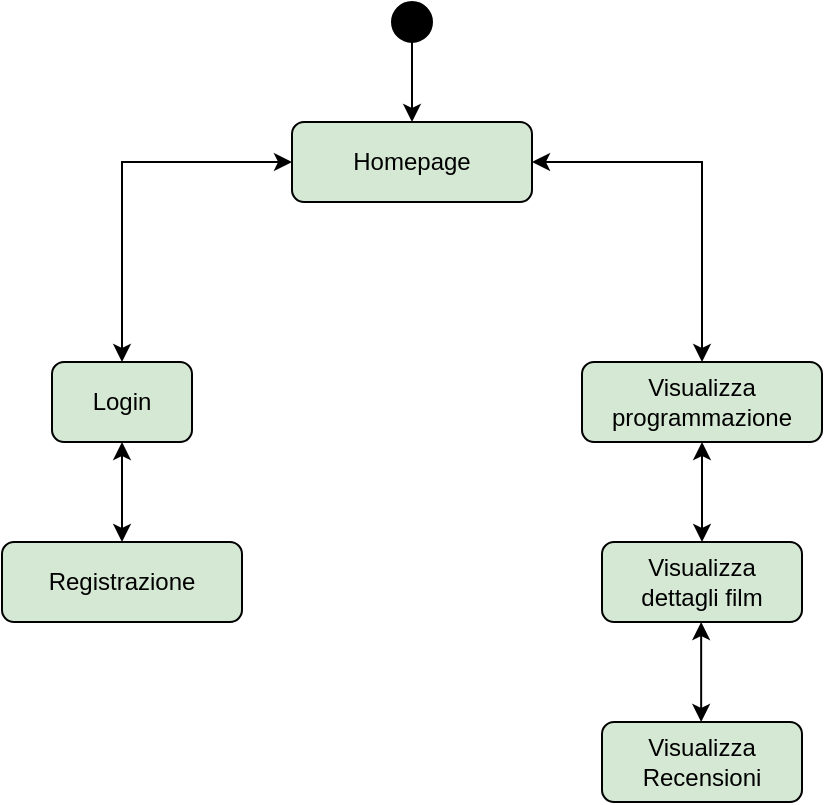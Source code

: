 <mxfile version="16.2.1" type="device" pages="3"><diagram id="CbdEWeGtwxo6uZdaLLJr" name="Ospite"><mxGraphModel dx="1185" dy="635" grid="1" gridSize="10" guides="1" tooltips="1" connect="1" arrows="1" fold="1" page="1" pageScale="1" pageWidth="1169" pageHeight="827" math="0" shadow="0"><root><mxCell id="0"/><mxCell id="1" parent="0"/><mxCell id="lB6pXq72lqLKauyl2foC-2" value="" style="ellipse;whiteSpace=wrap;html=1;aspect=fixed;fillColor=#000000;" vertex="1" parent="1"><mxGeometry x="575" y="60" width="20" height="20" as="geometry"/></mxCell><mxCell id="lB6pXq72lqLKauyl2foC-3" value="" style="endArrow=classic;html=1;rounded=0;exitX=0.5;exitY=1;exitDx=0;exitDy=0;entryX=0.5;entryY=0;entryDx=0;entryDy=0;" edge="1" parent="1" source="lB6pXq72lqLKauyl2foC-2" target="lB6pXq72lqLKauyl2foC-4"><mxGeometry width="50" height="50" relative="1" as="geometry"><mxPoint x="520" y="240" as="sourcePoint"/><mxPoint x="570" y="120" as="targetPoint"/></mxGeometry></mxCell><mxCell id="lB6pXq72lqLKauyl2foC-4" value="Homepage" style="rounded=1;whiteSpace=wrap;html=1;fillColor=#d5e8d4;strokeColor=#000000;" vertex="1" parent="1"><mxGeometry x="525" y="120" width="120" height="40" as="geometry"/></mxCell><mxCell id="lB6pXq72lqLKauyl2foC-6" value="Login" style="rounded=1;whiteSpace=wrap;html=1;fillColor=#d5e8d4;strokeColor=#000000;" vertex="1" parent="1"><mxGeometry x="405" y="240" width="70" height="40" as="geometry"/></mxCell><mxCell id="lB6pXq72lqLKauyl2foC-7" value="Registrazione" style="rounded=1;whiteSpace=wrap;html=1;fillColor=#d5e8d4;strokeColor=#000000;" vertex="1" parent="1"><mxGeometry x="380" y="330" width="120" height="40" as="geometry"/></mxCell><mxCell id="lB6pXq72lqLKauyl2foC-10" value="Visualizza&lt;br&gt;dettagli film" style="rounded=1;whiteSpace=wrap;html=1;fillColor=#d5e8d4;strokeColor=#000000;" vertex="1" parent="1"><mxGeometry x="680" y="330" width="100" height="40" as="geometry"/></mxCell><mxCell id="lB6pXq72lqLKauyl2foC-12" value="Visualizza&lt;br&gt;programmazione" style="rounded=1;whiteSpace=wrap;html=1;fillColor=#d5e8d4;strokeColor=#000000;" vertex="1" parent="1"><mxGeometry x="670" y="240" width="120" height="40" as="geometry"/></mxCell><mxCell id="lB6pXq72lqLKauyl2foC-13" value="" style="endArrow=classic;startArrow=classic;html=1;rounded=0;exitX=0.5;exitY=0;exitDx=0;exitDy=0;entryX=0;entryY=0.5;entryDx=0;entryDy=0;" edge="1" parent="1" source="lB6pXq72lqLKauyl2foC-6" target="lB6pXq72lqLKauyl2foC-4"><mxGeometry width="50" height="50" relative="1" as="geometry"><mxPoint x="300" y="180" as="sourcePoint"/><mxPoint x="350" y="130" as="targetPoint"/><Array as="points"><mxPoint x="440" y="140"/></Array></mxGeometry></mxCell><mxCell id="lB6pXq72lqLKauyl2foC-15" value="" style="endArrow=classic;startArrow=classic;html=1;rounded=0;entryX=0.5;entryY=0;entryDx=0;entryDy=0;exitX=0.5;exitY=1;exitDx=0;exitDy=0;" edge="1" parent="1" source="lB6pXq72lqLKauyl2foC-6" target="lB6pXq72lqLKauyl2foC-7"><mxGeometry width="50" height="50" relative="1" as="geometry"><mxPoint x="441" y="370" as="sourcePoint"/><mxPoint x="502" y="290" as="targetPoint"/></mxGeometry></mxCell><mxCell id="lB6pXq72lqLKauyl2foC-16" value="" style="endArrow=classic;startArrow=classic;html=1;rounded=0;entryX=1;entryY=0.5;entryDx=0;entryDy=0;exitX=0.5;exitY=0;exitDx=0;exitDy=0;" edge="1" parent="1" source="lB6pXq72lqLKauyl2foC-12" target="lB6pXq72lqLKauyl2foC-4"><mxGeometry width="50" height="50" relative="1" as="geometry"><mxPoint x="474" y="250" as="sourcePoint"/><mxPoint x="535" y="170" as="targetPoint"/><Array as="points"><mxPoint x="730" y="140"/></Array></mxGeometry></mxCell><mxCell id="lB6pXq72lqLKauyl2foC-18" value="" style="endArrow=classic;startArrow=classic;html=1;rounded=0;exitX=0.5;exitY=1;exitDx=0;exitDy=0;" edge="1" parent="1" source="lB6pXq72lqLKauyl2foC-12" target="lB6pXq72lqLKauyl2foC-10"><mxGeometry width="50" height="50" relative="1" as="geometry"><mxPoint x="815" y="360" as="sourcePoint"/><mxPoint x="815" y="280" as="targetPoint"/></mxGeometry></mxCell><mxCell id="V9rH7io3aDWyQeXeW85i-1" value="Visualizza&lt;br&gt;Recensioni" style="rounded=1;whiteSpace=wrap;html=1;fillColor=#d5e8d4;strokeColor=#000000;" vertex="1" parent="1"><mxGeometry x="680" y="420" width="100" height="40" as="geometry"/></mxCell><mxCell id="V9rH7io3aDWyQeXeW85i-2" value="" style="endArrow=classic;startArrow=classic;html=1;rounded=0;exitX=0.5;exitY=1;exitDx=0;exitDy=0;" edge="1" parent="1"><mxGeometry width="50" height="50" relative="1" as="geometry"><mxPoint x="729.58" y="370" as="sourcePoint"/><mxPoint x="729.58" y="420" as="targetPoint"/></mxGeometry></mxCell></root></mxGraphModel></diagram><diagram id="Kiyuhu_yHmTC3FVx9X9e" name="Utente Registrato"><mxGraphModel dx="1185" dy="635" grid="1" gridSize="10" guides="1" tooltips="1" connect="1" arrows="1" fold="1" page="1" pageScale="1" pageWidth="1169" pageHeight="827" math="0" shadow="0"><root><mxCell id="Mh5hXUiR_Q6vXdxHfkgn-0"/><mxCell id="Mh5hXUiR_Q6vXdxHfkgn-1" parent="Mh5hXUiR_Q6vXdxHfkgn-0"/><mxCell id="cMcAJPGFJmM5-a3N6a-0-0" value="" style="ellipse;whiteSpace=wrap;html=1;aspect=fixed;fillColor=#000000;" vertex="1" parent="Mh5hXUiR_Q6vXdxHfkgn-1"><mxGeometry x="305" y="60" width="20" height="20" as="geometry"/></mxCell><mxCell id="cMcAJPGFJmM5-a3N6a-0-1" value="" style="endArrow=classic;html=1;rounded=0;exitX=0.5;exitY=1;exitDx=0;exitDy=0;entryX=0.5;entryY=0;entryDx=0;entryDy=0;" edge="1" parent="Mh5hXUiR_Q6vXdxHfkgn-1" source="cMcAJPGFJmM5-a3N6a-0-0" target="cMcAJPGFJmM5-a3N6a-0-2"><mxGeometry width="50" height="50" relative="1" as="geometry"><mxPoint x="250" y="240" as="sourcePoint"/><mxPoint x="300" y="120" as="targetPoint"/></mxGeometry></mxCell><mxCell id="cMcAJPGFJmM5-a3N6a-0-2" value="Homepage" style="rounded=1;whiteSpace=wrap;html=1;fillColor=#d5e8d4;strokeColor=#000000;" vertex="1" parent="Mh5hXUiR_Q6vXdxHfkgn-1"><mxGeometry x="255" y="120" width="120" height="40" as="geometry"/></mxCell><mxCell id="cMcAJPGFJmM5-a3N6a-0-3" value="" style="endArrow=classic;startArrow=classic;html=1;rounded=0;entryX=0.5;entryY=1;entryDx=0;entryDy=0;startFill=1;exitX=0.5;exitY=0;exitDx=0;exitDy=0;" edge="1" parent="Mh5hXUiR_Q6vXdxHfkgn-1" source="cMcAJPGFJmM5-a3N6a-0-4" target="cMcAJPGFJmM5-a3N6a-0-2"><mxGeometry width="50" height="50" relative="1" as="geometry"><mxPoint x="315" y="320" as="sourcePoint"/><mxPoint x="329.5" y="190" as="targetPoint"/></mxGeometry></mxCell><mxCell id="cMcAJPGFJmM5-a3N6a-0-4" value="Area&lt;br&gt;Profilo" style="rounded=1;whiteSpace=wrap;html=1;fillColor=#d5e8d4;strokeColor=#000000;" vertex="1" parent="Mh5hXUiR_Q6vXdxHfkgn-1"><mxGeometry x="280" y="220" width="70" height="40" as="geometry"/></mxCell><mxCell id="cMcAJPGFJmM5-a3N6a-0-5" value="" style="endArrow=classic;startArrow=classic;html=1;rounded=0;entryX=0;entryY=0.5;entryDx=0;entryDy=0;startFill=1;exitX=0.5;exitY=0;exitDx=0;exitDy=0;" edge="1" parent="Mh5hXUiR_Q6vXdxHfkgn-1" source="cMcAJPGFJmM5-a3N6a-0-8" target="cMcAJPGFJmM5-a3N6a-0-2"><mxGeometry width="50" height="50" relative="1" as="geometry"><mxPoint x="395" y="230" as="sourcePoint"/><mxPoint x="385" y="170.0" as="targetPoint"/><Array as="points"><mxPoint x="85" y="140"/></Array></mxGeometry></mxCell><mxCell id="cMcAJPGFJmM5-a3N6a-0-6" value="Visualizza&lt;br&gt;programmazione" style="rounded=1;whiteSpace=wrap;html=1;fillColor=#d5e8d4;strokeColor=#000000;" vertex="1" parent="Mh5hXUiR_Q6vXdxHfkgn-1"><mxGeometry x="520" y="215" width="120" height="40" as="geometry"/></mxCell><mxCell id="cMcAJPGFJmM5-a3N6a-0-7" value="" style="endArrow=classic;startArrow=classic;html=1;rounded=0;entryX=1;entryY=0.5;entryDx=0;entryDy=0;exitX=0.5;exitY=0;exitDx=0;exitDy=0;" edge="1" parent="Mh5hXUiR_Q6vXdxHfkgn-1" source="cMcAJPGFJmM5-a3N6a-0-6" target="cMcAJPGFJmM5-a3N6a-0-2"><mxGeometry width="50" height="50" relative="1" as="geometry"><mxPoint x="307" y="230" as="sourcePoint"/><mxPoint x="478" y="140" as="targetPoint"/><Array as="points"><mxPoint x="580" y="140"/></Array></mxGeometry></mxCell><mxCell id="cMcAJPGFJmM5-a3N6a-0-8" value="Logout" style="rounded=1;whiteSpace=wrap;html=1;fillColor=#d5e8d4;strokeColor=#000000;" vertex="1" parent="Mh5hXUiR_Q6vXdxHfkgn-1"><mxGeometry x="50" y="225" width="70" height="30" as="geometry"/></mxCell><mxCell id="cMcAJPGFJmM5-a3N6a-0-9" value="Visualizza&lt;br&gt;storico ordini" style="rounded=1;whiteSpace=wrap;html=1;fillColor=#d5e8d4;strokeColor=#000000;" vertex="1" parent="Mh5hXUiR_Q6vXdxHfkgn-1"><mxGeometry x="142.5" y="330" width="105" height="50" as="geometry"/></mxCell><mxCell id="cMcAJPGFJmM5-a3N6a-0-10" value="Modifica&lt;br&gt;Dati&lt;br&gt;Profilo" style="rounded=1;whiteSpace=wrap;html=1;fillColor=#d5e8d4;strokeColor=#000000;" vertex="1" parent="Mh5hXUiR_Q6vXdxHfkgn-1"><mxGeometry x="280" y="330" width="70" height="50" as="geometry"/></mxCell><mxCell id="cMcAJPGFJmM5-a3N6a-0-11" value="Visualizza&lt;br&gt;dati profilo" style="rounded=1;whiteSpace=wrap;html=1;fillColor=#d5e8d4;strokeColor=#000000;" vertex="1" parent="Mh5hXUiR_Q6vXdxHfkgn-1"><mxGeometry x="382" y="330" width="105" height="50" as="geometry"/></mxCell><mxCell id="4io2-yYRXDUQYypinleV-0" value="" style="endArrow=classic;startArrow=classic;html=1;rounded=0;exitX=0.5;exitY=1;exitDx=0;exitDy=0;entryX=0.5;entryY=0;entryDx=0;entryDy=0;" edge="1" parent="Mh5hXUiR_Q6vXdxHfkgn-1" source="cMcAJPGFJmM5-a3N6a-0-4" target="cMcAJPGFJmM5-a3N6a-0-10"><mxGeometry width="50" height="50" relative="1" as="geometry"><mxPoint x="254.6" y="260" as="sourcePoint"/><mxPoint x="254.6" y="310" as="targetPoint"/><Array as="points"/></mxGeometry></mxCell><mxCell id="4io2-yYRXDUQYypinleV-1" value="" style="endArrow=classic;startArrow=none;html=1;rounded=0;entryX=0.5;entryY=0;entryDx=0;entryDy=0;startFill=0;" edge="1" parent="Mh5hXUiR_Q6vXdxHfkgn-1" target="cMcAJPGFJmM5-a3N6a-0-11"><mxGeometry width="50" height="50" relative="1" as="geometry"><mxPoint x="304" y="300" as="sourcePoint"/><mxPoint x="304.41" y="330" as="targetPoint"/><Array as="points"><mxPoint x="434" y="300"/></Array></mxGeometry></mxCell><mxCell id="4io2-yYRXDUQYypinleV-2" value="" style="endArrow=classic;startArrow=none;html=1;rounded=0;entryX=0.5;entryY=0;entryDx=0;entryDy=0;startFill=0;" edge="1" parent="Mh5hXUiR_Q6vXdxHfkgn-1" target="cMcAJPGFJmM5-a3N6a-0-9"><mxGeometry width="50" height="50" relative="1" as="geometry"><mxPoint x="304.41" y="300" as="sourcePoint"/><mxPoint x="174.41" y="330" as="targetPoint"/><Array as="points"><mxPoint x="195" y="300"/></Array></mxGeometry></mxCell><mxCell id="4io2-yYRXDUQYypinleV-3" value="Visualizza&lt;br&gt;dettagli film" style="rounded=1;whiteSpace=wrap;html=1;fillColor=#d5e8d4;strokeColor=#000000;" vertex="1" parent="Mh5hXUiR_Q6vXdxHfkgn-1"><mxGeometry x="530" y="335" width="100" height="40" as="geometry"/></mxCell><mxCell id="4io2-yYRXDUQYypinleV-5" value="" style="endArrow=classic;startArrow=classic;html=1;rounded=0;exitX=0.5;exitY=1;exitDx=0;exitDy=0;entryX=0.5;entryY=0;entryDx=0;entryDy=0;" edge="1" parent="Mh5hXUiR_Q6vXdxHfkgn-1" target="4io2-yYRXDUQYypinleV-3"><mxGeometry width="50" height="50" relative="1" as="geometry"><mxPoint x="579.5" y="255" as="sourcePoint"/><mxPoint x="579.5" y="325" as="targetPoint"/><Array as="points"/></mxGeometry></mxCell><mxCell id="4io2-yYRXDUQYypinleV-6" value="Area Recensioni" style="rounded=1;whiteSpace=wrap;html=1;fillColor=#d5e8d4;strokeColor=#000000;" vertex="1" parent="Mh5hXUiR_Q6vXdxHfkgn-1"><mxGeometry x="790" y="440" width="100" height="40" as="geometry"/></mxCell><mxCell id="4io2-yYRXDUQYypinleV-7" value="Visualizza Spettacoli" style="rounded=1;whiteSpace=wrap;html=1;fillColor=#d5e8d4;strokeColor=#000000;" vertex="1" parent="Mh5hXUiR_Q6vXdxHfkgn-1"><mxGeometry x="530" y="440" width="100" height="40" as="geometry"/></mxCell><mxCell id="4io2-yYRXDUQYypinleV-8" value="Acquisto&lt;br&gt;Biglietto" style="rounded=1;whiteSpace=wrap;html=1;fillColor=#d5e8d4;strokeColor=#000000;" vertex="1" parent="Mh5hXUiR_Q6vXdxHfkgn-1"><mxGeometry x="530" y="545" width="100" height="40" as="geometry"/></mxCell><mxCell id="4io2-yYRXDUQYypinleV-9" value="" style="endArrow=classic;startArrow=classic;html=1;rounded=0;entryX=0.5;entryY=0;entryDx=0;entryDy=0;" edge="1" parent="Mh5hXUiR_Q6vXdxHfkgn-1" source="4io2-yYRXDUQYypinleV-3" target="4io2-yYRXDUQYypinleV-7"><mxGeometry width="50" height="50" relative="1" as="geometry"><mxPoint x="580" y="380" as="sourcePoint"/><mxPoint x="580.25" y="430" as="targetPoint"/><Array as="points"/></mxGeometry></mxCell><mxCell id="4io2-yYRXDUQYypinleV-10" value="" style="endArrow=classic;startArrow=none;html=1;rounded=0;entryX=0.5;entryY=0;entryDx=0;entryDy=0;startFill=0;" edge="1" parent="Mh5hXUiR_Q6vXdxHfkgn-1" target="4io2-yYRXDUQYypinleV-6"><mxGeometry width="50" height="50" relative="1" as="geometry"><mxPoint x="580" y="410" as="sourcePoint"/><mxPoint x="699.75" y="440" as="targetPoint"/><Array as="points"><mxPoint x="840" y="410"/></Array></mxGeometry></mxCell><mxCell id="4io2-yYRXDUQYypinleV-12" value="Aggiunta&lt;br&gt;recensione" style="rounded=1;whiteSpace=wrap;html=1;fillColor=#d5e8d4;strokeColor=#000000;" vertex="1" parent="Mh5hXUiR_Q6vXdxHfkgn-1"><mxGeometry x="650" y="545" width="100" height="40" as="geometry"/></mxCell><mxCell id="4io2-yYRXDUQYypinleV-13" value="Visualizza&lt;br&gt;Recensioni" style="rounded=1;whiteSpace=wrap;html=1;fillColor=#d5e8d4;strokeColor=#000000;" vertex="1" parent="Mh5hXUiR_Q6vXdxHfkgn-1"><mxGeometry x="790" y="545" width="100" height="40" as="geometry"/></mxCell><mxCell id="4io2-yYRXDUQYypinleV-14" value="Rimozione&lt;br&gt;recensione" style="rounded=1;whiteSpace=wrap;html=1;fillColor=#d5e8d4;strokeColor=#000000;" vertex="1" parent="Mh5hXUiR_Q6vXdxHfkgn-1"><mxGeometry x="930" y="545" width="100" height="40" as="geometry"/></mxCell><mxCell id="4io2-yYRXDUQYypinleV-15" value="" style="endArrow=classic;startArrow=classic;html=1;rounded=0;entryX=0.5;entryY=0;entryDx=0;entryDy=0;" edge="1" parent="Mh5hXUiR_Q6vXdxHfkgn-1"><mxGeometry width="50" height="50" relative="1" as="geometry"><mxPoint x="840" y="480" as="sourcePoint"/><mxPoint x="840" y="545" as="targetPoint"/><Array as="points"/></mxGeometry></mxCell><mxCell id="4io2-yYRXDUQYypinleV-16" value="" style="endArrow=classic;startArrow=none;html=1;rounded=0;entryX=0.5;entryY=0;entryDx=0;entryDy=0;startFill=0;" edge="1" parent="Mh5hXUiR_Q6vXdxHfkgn-1"><mxGeometry width="50" height="50" relative="1" as="geometry"><mxPoint x="840" y="515" as="sourcePoint"/><mxPoint x="980" y="545" as="targetPoint"/><Array as="points"><mxPoint x="980" y="515"/></Array></mxGeometry></mxCell><mxCell id="4io2-yYRXDUQYypinleV-17" value="" style="endArrow=classic;startArrow=none;html=1;rounded=0;entryX=0.5;entryY=0;entryDx=0;entryDy=0;startFill=0;" edge="1" parent="Mh5hXUiR_Q6vXdxHfkgn-1"><mxGeometry width="50" height="50" relative="1" as="geometry"><mxPoint x="840" y="515" as="sourcePoint"/><mxPoint x="690" y="545" as="targetPoint"/><Array as="points"><mxPoint x="690" y="515"/></Array></mxGeometry></mxCell><mxCell id="4io2-yYRXDUQYypinleV-18" value="" style="endArrow=classic;startArrow=classic;html=1;rounded=0;entryX=0.5;entryY=0;entryDx=0;entryDy=0;" edge="1" parent="Mh5hXUiR_Q6vXdxHfkgn-1"><mxGeometry width="50" height="50" relative="1" as="geometry"><mxPoint x="579.66" y="480" as="sourcePoint"/><mxPoint x="579.66" y="545" as="targetPoint"/><Array as="points"/></mxGeometry></mxCell></root></mxGraphModel></diagram><diagram id="Q0yd-wufEtyqG5yjmb2g" name="Admin"><mxGraphModel dx="1185" dy="635" grid="1" gridSize="10" guides="1" tooltips="1" connect="1" arrows="1" fold="1" page="1" pageScale="1" pageWidth="1169" pageHeight="827" math="0" shadow="0"><root><mxCell id="D6Ajc7OZMmrjs5RGHsq--0"/><mxCell id="D6Ajc7OZMmrjs5RGHsq--1" parent="D6Ajc7OZMmrjs5RGHsq--0"/><mxCell id="MwuQQMqXQdA2DtVcJd33-0" value="" style="ellipse;whiteSpace=wrap;html=1;aspect=fixed;fillColor=#000000;" vertex="1" parent="D6Ajc7OZMmrjs5RGHsq--1"><mxGeometry x="575" y="100" width="20" height="20" as="geometry"/></mxCell><mxCell id="MwuQQMqXQdA2DtVcJd33-1" value="" style="endArrow=classic;html=1;rounded=0;exitX=0.5;exitY=1;exitDx=0;exitDy=0;entryX=0.5;entryY=0;entryDx=0;entryDy=0;" edge="1" parent="D6Ajc7OZMmrjs5RGHsq--1" source="MwuQQMqXQdA2DtVcJd33-0" target="MwuQQMqXQdA2DtVcJd33-2"><mxGeometry width="50" height="50" relative="1" as="geometry"><mxPoint x="365" y="300" as="sourcePoint"/><mxPoint x="415" y="180" as="targetPoint"/></mxGeometry></mxCell><mxCell id="MwuQQMqXQdA2DtVcJd33-2" value="Homepage" style="rounded=1;whiteSpace=wrap;html=1;fillColor=#d5e8d4;strokeColor=#000000;" vertex="1" parent="D6Ajc7OZMmrjs5RGHsq--1"><mxGeometry x="525" y="150" width="120" height="40" as="geometry"/></mxCell><mxCell id="MwuQQMqXQdA2DtVcJd33-3" value="" style="endArrow=classic;startArrow=classic;html=1;rounded=0;entryX=0.5;entryY=0;entryDx=0;entryDy=0;exitX=0.5;exitY=1;exitDx=0;exitDy=0;" edge="1" parent="D6Ajc7OZMmrjs5RGHsq--1" source="MwuQQMqXQdA2DtVcJd33-2"><mxGeometry width="50" height="50" relative="1" as="geometry"><mxPoint x="585" y="140" as="sourcePoint"/><mxPoint x="585.0" y="240" as="targetPoint"/></mxGeometry></mxCell><mxCell id="MwuQQMqXQdA2DtVcJd33-4" value="Area&lt;br&gt;Programmazione" style="rounded=1;whiteSpace=wrap;html=1;fillColor=#d5e8d4;strokeColor=#000000;" vertex="1" parent="D6Ajc7OZMmrjs5RGHsq--1"><mxGeometry x="530" y="240" width="110" height="40" as="geometry"/></mxCell><mxCell id="MwuQQMqXQdA2DtVcJd33-7" value="Visualizza&lt;br&gt;dettagli film" style="rounded=1;whiteSpace=wrap;html=1;fillColor=#d5e8d4;strokeColor=#000000;" vertex="1" parent="D6Ajc7OZMmrjs5RGHsq--1"><mxGeometry x="535" y="330" width="100" height="40" as="geometry"/></mxCell><mxCell id="MwuQQMqXQdA2DtVcJd33-8" value="Aggiunta Film" style="rounded=1;whiteSpace=wrap;html=1;fillColor=#d5e8d4;strokeColor=#000000;" vertex="1" parent="D6Ajc7OZMmrjs5RGHsq--1"><mxGeometry x="665" y="330" width="100" height="40" as="geometry"/></mxCell><mxCell id="MwuQQMqXQdA2DtVcJd33-11" value="Rimozione Film" style="rounded=1;whiteSpace=wrap;html=1;fillColor=#d5e8d4;strokeColor=#000000;" vertex="1" parent="D6Ajc7OZMmrjs5RGHsq--1"><mxGeometry x="785" y="330" width="100" height="40" as="geometry"/></mxCell><mxCell id="MwuQQMqXQdA2DtVcJd33-12" value="Aggiunta&lt;br&gt;Spettacolo" style="rounded=1;whiteSpace=wrap;html=1;fillColor=#d5e8d4;strokeColor=#000000;" vertex="1" parent="D6Ajc7OZMmrjs5RGHsq--1"><mxGeometry x="285" y="330" width="100" height="40" as="geometry"/></mxCell><mxCell id="MwuQQMqXQdA2DtVcJd33-14" value="Rimozione&lt;br&gt;Spettacolo" style="rounded=1;whiteSpace=wrap;html=1;fillColor=#d5e8d4;strokeColor=#000000;" vertex="1" parent="D6Ajc7OZMmrjs5RGHsq--1"><mxGeometry x="405" y="330" width="100" height="40" as="geometry"/></mxCell><mxCell id="MwuQQMqXQdA2DtVcJd33-19" value="" style="endArrow=classic;startArrow=classic;html=1;rounded=0;exitX=0.5;exitY=1;exitDx=0;exitDy=0;" edge="1" parent="D6Ajc7OZMmrjs5RGHsq--1" source="MwuQQMqXQdA2DtVcJd33-4" target="MwuQQMqXQdA2DtVcJd33-7"><mxGeometry width="50" height="50" relative="1" as="geometry"><mxPoint x="584.58" y="290" as="sourcePoint"/><mxPoint x="585" y="330" as="targetPoint"/><Array as="points"/></mxGeometry></mxCell><mxCell id="MwuQQMqXQdA2DtVcJd33-20" value="" style="endArrow=classic;startArrow=none;html=1;rounded=0;entryX=0.5;entryY=0;entryDx=0;entryDy=0;startFill=0;" edge="1" parent="D6Ajc7OZMmrjs5RGHsq--1" target="MwuQQMqXQdA2DtVcJd33-8"><mxGeometry width="50" height="50" relative="1" as="geometry"><mxPoint x="585" y="300" as="sourcePoint"/><mxPoint x="715" y="300" as="targetPoint"/><Array as="points"><mxPoint x="715" y="300"/></Array></mxGeometry></mxCell><mxCell id="MwuQQMqXQdA2DtVcJd33-21" value="" style="endArrow=classic;startArrow=none;html=1;rounded=0;entryX=0.5;entryY=0;entryDx=0;entryDy=0;startFill=0;" edge="1" parent="D6Ajc7OZMmrjs5RGHsq--1"><mxGeometry width="50" height="50" relative="1" as="geometry"><mxPoint x="715" y="300" as="sourcePoint"/><mxPoint x="845" y="330" as="targetPoint"/><Array as="points"><mxPoint x="845" y="300"/></Array></mxGeometry></mxCell><mxCell id="MwuQQMqXQdA2DtVcJd33-22" value="" style="endArrow=classic;startArrow=none;html=1;rounded=0;entryX=0.5;entryY=0;entryDx=0;entryDy=0;startFill=0;" edge="1" parent="D6Ajc7OZMmrjs5RGHsq--1" target="MwuQQMqXQdA2DtVcJd33-14"><mxGeometry width="50" height="50" relative="1" as="geometry"><mxPoint x="585" y="300" as="sourcePoint"/><mxPoint x="725" y="340" as="targetPoint"/><Array as="points"><mxPoint x="455" y="300"/></Array></mxGeometry></mxCell><mxCell id="MwuQQMqXQdA2DtVcJd33-23" value="" style="endArrow=classic;startArrow=none;html=1;rounded=0;entryX=0.5;entryY=0;entryDx=0;entryDy=0;startFill=0;" edge="1" parent="D6Ajc7OZMmrjs5RGHsq--1"><mxGeometry width="50" height="50" relative="1" as="geometry"><mxPoint x="455" y="300" as="sourcePoint"/><mxPoint x="325" y="330" as="targetPoint"/><Array as="points"><mxPoint x="325" y="300"/></Array></mxGeometry></mxCell><mxCell id="MwuQQMqXQdA2DtVcJd33-25" value="" style="endArrow=classic;startArrow=none;html=1;rounded=0;entryX=0.5;entryY=0;entryDx=0;entryDy=0;startFill=0;" edge="1" parent="D6Ajc7OZMmrjs5RGHsq--1" target="MwuQQMqXQdA2DtVcJd33-28"><mxGeometry width="50" height="50" relative="1" as="geometry"><mxPoint x="585" y="400" as="sourcePoint"/><mxPoint x="715" y="430" as="targetPoint"/><Array as="points"><mxPoint x="645" y="400"/></Array></mxGeometry></mxCell><mxCell id="MwuQQMqXQdA2DtVcJd33-26" value="" style="endArrow=classic;startArrow=none;html=1;rounded=0;entryX=0.5;entryY=0;entryDx=0;entryDy=0;startFill=0;" edge="1" parent="D6Ajc7OZMmrjs5RGHsq--1" target="MwuQQMqXQdA2DtVcJd33-27"><mxGeometry width="50" height="50" relative="1" as="geometry"><mxPoint x="585" y="400" as="sourcePoint"/><mxPoint x="455" y="430" as="targetPoint"/><Array as="points"><mxPoint x="515" y="400"/></Array></mxGeometry></mxCell><mxCell id="MwuQQMqXQdA2DtVcJd33-27" value="Area Recensioni" style="rounded=1;whiteSpace=wrap;html=1;fillColor=#d5e8d4;strokeColor=#000000;" vertex="1" parent="D6Ajc7OZMmrjs5RGHsq--1"><mxGeometry x="465" y="430" width="100" height="40" as="geometry"/></mxCell><mxCell id="MwuQQMqXQdA2DtVcJd33-28" value="Area &lt;br&gt;Spettacoli" style="rounded=1;whiteSpace=wrap;html=1;fillColor=#d5e8d4;strokeColor=#000000;" vertex="1" parent="D6Ajc7OZMmrjs5RGHsq--1"><mxGeometry x="595" y="430" width="100" height="40" as="geometry"/></mxCell><mxCell id="MwuQQMqXQdA2DtVcJd33-29" value="" style="endArrow=none;startArrow=classic;html=1;rounded=0;exitX=0.5;exitY=1;exitDx=0;exitDy=0;endFill=0;" edge="1" parent="D6Ajc7OZMmrjs5RGHsq--1" source="MwuQQMqXQdA2DtVcJd33-7"><mxGeometry width="50" height="50" relative="1" as="geometry"><mxPoint x="595.0" y="290" as="sourcePoint"/><mxPoint x="585" y="400" as="targetPoint"/><Array as="points"/></mxGeometry></mxCell><mxCell id="MwuQQMqXQdA2DtVcJd33-30" value="Rimozione Recenisoni" style="rounded=1;whiteSpace=wrap;html=1;fillColor=#d5e8d4;strokeColor=#000000;" vertex="1" parent="D6Ajc7OZMmrjs5RGHsq--1"><mxGeometry x="465" y="500" width="100" height="40" as="geometry"/></mxCell><mxCell id="MwuQQMqXQdA2DtVcJd33-31" value="" style="endArrow=classic;startArrow=classic;html=1;rounded=0;exitX=0.5;exitY=1;exitDx=0;exitDy=0;entryX=0.5;entryY=0;entryDx=0;entryDy=0;" edge="1" parent="D6Ajc7OZMmrjs5RGHsq--1" target="MwuQQMqXQdA2DtVcJd33-30"><mxGeometry width="50" height="50" relative="1" as="geometry"><mxPoint x="515" y="470" as="sourcePoint"/><mxPoint x="605" y="449.58" as="targetPoint"/><Array as="points"/></mxGeometry></mxCell><mxCell id="MwuQQMqXQdA2DtVcJd33-32" value="Modifica&lt;br&gt;Spettacolo" style="rounded=1;whiteSpace=wrap;html=1;fillColor=#d5e8d4;strokeColor=#000000;" vertex="1" parent="D6Ajc7OZMmrjs5RGHsq--1"><mxGeometry x="595" y="500" width="100" height="40" as="geometry"/></mxCell><mxCell id="MwuQQMqXQdA2DtVcJd33-33" value="" style="endArrow=classic;startArrow=classic;html=1;rounded=0;exitX=0.5;exitY=1;exitDx=0;exitDy=0;entryX=0.5;entryY=0;entryDx=0;entryDy=0;" edge="1" parent="D6Ajc7OZMmrjs5RGHsq--1" target="MwuQQMqXQdA2DtVcJd33-32"><mxGeometry width="50" height="50" relative="1" as="geometry"><mxPoint x="645" y="470" as="sourcePoint"/><mxPoint x="735" y="449.58" as="targetPoint"/><Array as="points"/></mxGeometry></mxCell></root></mxGraphModel></diagram></mxfile>